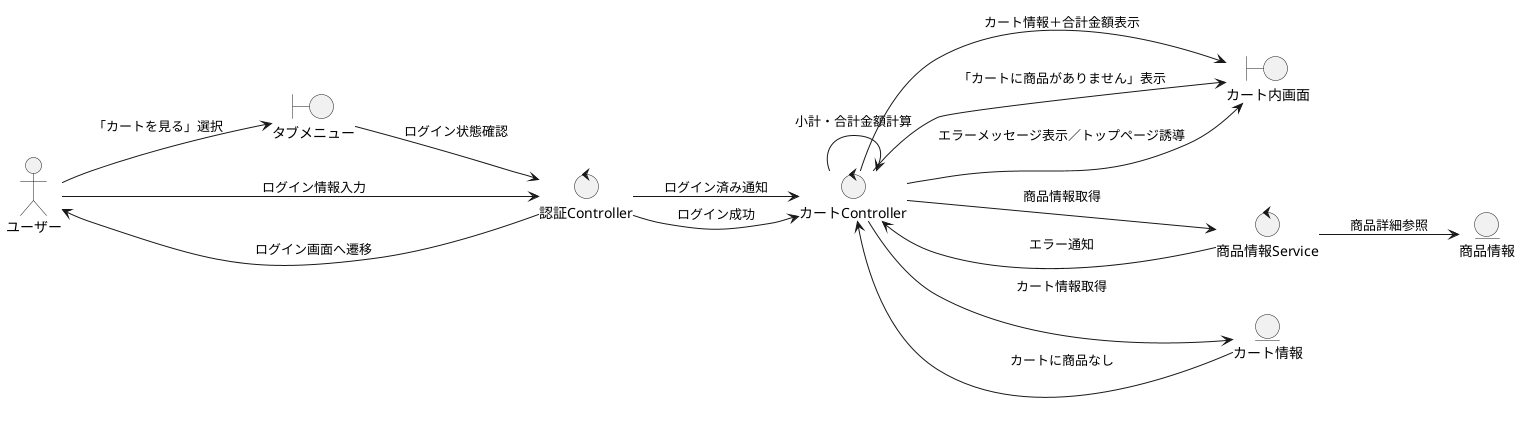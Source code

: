@startuml
left to right direction

actor "ユーザー" as User

boundary "タブメニュー" as TabMenu
boundary "カート内画面" as CartScreen

control "認証Controller" as AuthController
control "カートController" as CartController
control "商品情報Service" as ProductService

entity "カート情報" as CartData
entity "商品情報" as ProductData

' === 基本フロー ===
User --> TabMenu : 「カートを見る」選択
TabMenu --> AuthController : ログイン状態確認
AuthController --> CartController : ログイン済み通知

CartController --> CartData : カート情報取得
CartController --> ProductService : 商品情報取得
ProductService --> ProductData : 商品詳細参照
CartController --> CartController : 小計・合計金額計算
CartController --> CartScreen : カート情報＋合計金額表示

' === 代替フロー：カートが空の場合 ===
CartData --> CartController : カートに商品なし
CartController --> CartScreen : 「カートに商品がありません」表示

' === 代替フロー：未ログイン時 ===
AuthController --> User : ログイン画面へ遷移
User --> AuthController : ログイン情報入力
AuthController --> CartController : ログイン成功

' === 代替フロー：商品情報取得失敗 ===
ProductService --> CartController : エラー通知
CartController --> CartScreen : エラーメッセージ表示／トップページ誘導

@enduml
